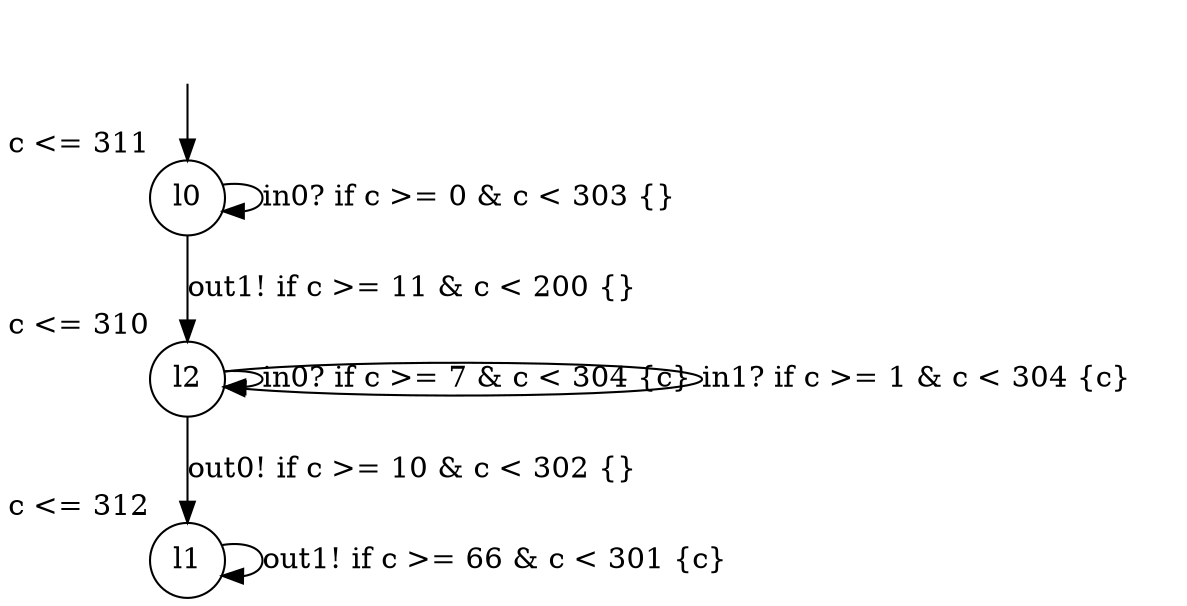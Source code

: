 digraph g {
__start0 [label="" shape="none"];
l0 [shape="circle" margin=0 label="l0", xlabel="c <= 311"];
l1 [shape="circle" margin=0 label="l1", xlabel="c <= 312"];
l2 [shape="circle" margin=0 label="l2", xlabel="c <= 310"];
l0 -> l2 [label="out1! if c >= 11 & c < 200 {} "];
l0 -> l0 [label="in0? if c >= 0 & c < 303 {} "];
l1 -> l1 [label="out1! if c >= 66 & c < 301 {c} "];
l2 -> l2 [label="in0? if c >= 7 & c < 304 {c} "];
l2 -> l2 [label="in1? if c >= 1 & c < 304 {c} "];
l2 -> l1 [label="out0! if c >= 10 & c < 302 {} "];
__start0 -> l0;
}
